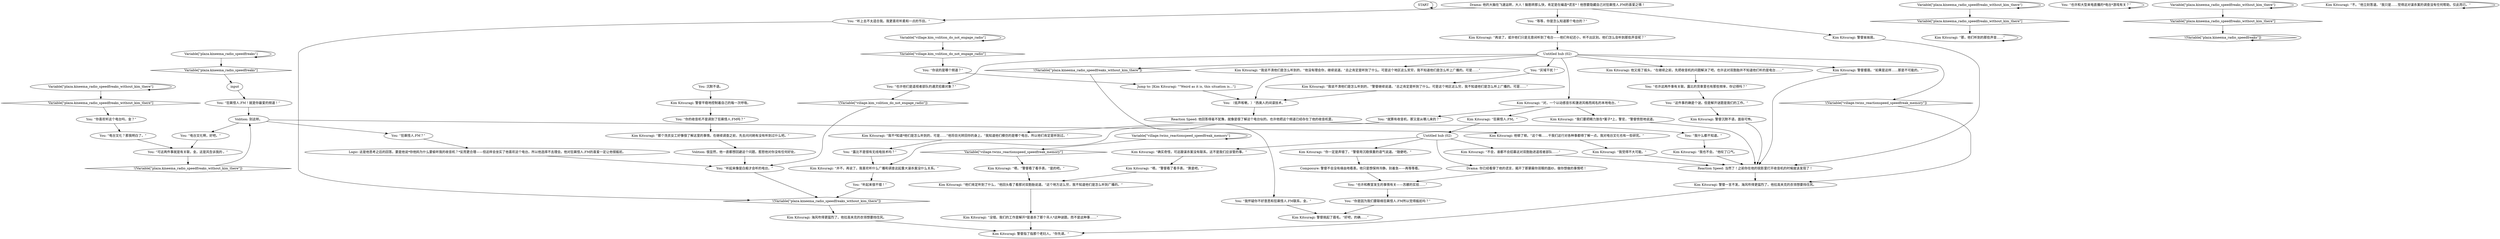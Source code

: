 # KIM SWITCH / TWINS AND RADIO
# Fires after you've heard the Twins testimony with Kim. He reveals he knows the station. Weird if true, worth giving them a call.
# ==================================================
digraph G {
	  0 [label="START"];
	  1 [label="input"];
	  2 [label="Kim Kitsuragi: “那，他们听到的那些声音……”"];
	  3 [label="Variable[\"village.twins_reactionspeed_speedfreak_memory\"]"];
	  4 [label="Variable[\"village.twins_reactionspeed_speedfreak_memory\"]", shape=diamond];
	  5 [label="!(Variable[\"village.twins_reactionspeed_speedfreak_memory\"])", shape=diamond];
	  6 [label="You: “也许他们是遥视者部队的通灵招募对象？”"];
	  7 [label="You: “也许和大型来电直播的*电台*游戏有关？”"];
	  8 [label="Kim Kitsuragi: “我觉得不大可能。”"];
	  9 [label="Drama: 他的大脑在飞速运转，大人！脑筋转那么快，肯定是在编造*谎言*！他想要隐藏自己对狂飙怪人.FM的喜爱之情！"];
	  10 [label="You: “也许这两件事有关联。露比的货車里也有那些频率，你记得吗？”"];
	  11 [label="Kim Kitsuragi: “那个洗衣女工好像很了解这里的事情。在继续调查之前，先去问问她有没有听到过什么吧。”"];
	  12 [label="Variable[\"plaza.kineema_radio_speedfreaks_without_kim_there\"]"];
	  13 [label="Variable[\"plaza.kineema_radio_speedfreaks_without_kim_there\"]", shape=diamond];
	  14 [label="!(Variable[\"plaza.kineema_radio_speedfreaks_without_kim_there\"])", shape=diamond];
	  15 [label="Kim Kitsuragi: 警督一言不发。海风吹得更猛烈了。他拉高夹克的衣领想要挡住风。"];
	  16 [label="Volition: 别这样。"];
	  17 [label="Kim Kitsuragi: 警督平稳地控制着自己的每一次呼吸。"];
	  18 [label="Kim Kitsuragi: “我说不清他们是怎么听到的，”警督继续说道。“总之肯定是听到了什么。可是这个地区这么穷，我不知道他们是怎么听上广播的。可是……”"];
	  19 [label="Kim Kitsuragi: 警督蹙眉。“如果是这样……那是不可能的。”"];
	  20 [label="You: “就算有收音机，那又是从哪儿来的？”"];
	  21 [label="You: “听上去不太适合我。我更喜欢听柔和一点的节目。”"];
	  22 [label="You: “电台文化？那我明白了。”"];
	  23 [label="Kim Kitsuragi: “并不。再说了，我喜欢听什么广播和调查这起重大谋杀案没什么关系。”"];
	  24 [label="Kim Kitsuragi: 警督耸耸肩。"];
	  25 [label="You: “电台文化啊，好吧。”"];
	  26 [label="You: “狂飙怪人.FM！就是你最爱的频道！”"];
	  27 [label="Variable[\"plaza.kineema_radio_speedfreaks_without_kim_there\"]"];
	  28 [label="Variable[\"plaza.kineema_radio_speedfreaks_without_kim_there\"]", shape=diamond];
	  29 [label="!(Variable[\"plaza.kineema_radio_speedfreaks_without_kim_there\"])", shape=diamond];
	  30 [label="You: “也许和教堂发生的事情有关——苏娜的实验……”"];
	  31 [label="Jump to: [Kim Kitsuragi: \"\"Weird as it is, this situation is...\"]"];
	  32 [label="Kim Kitsuragi: “狂飙怪人.FM。”"];
	  33 [label="You: “听起来像是白痴才会听的电台。”"];
	  34 [label="Kim Kitsuragi: “我说不清他们是怎么听到的，”他没有理会你，继续说道。“总之肯定是听到了什么。可是这个地区这么贫穷，我不知道他们是怎么听上广播的。可是……”"];
	  35 [label="You: “灰域干扰？”"];
	  36 [label="You: “我什么都不知道。”"];
	  37 [label="You: “等等，你是怎么知道那个电台的？”"];
	  38 [label="You: “你喜欢听这个电台吗，金？”"];
	  39 [label="Kim Kitsuragi: “你一定是弄错了，”警督用沉稳慎重的语气说道。“随便吧。”"];
	  40 [label="You: “这件事的确是个谜。但是解开谜题是我们的工作。”"];
	  41 [label="Kim Kitsuragi: 警督挑起了眉毛。“好吧，的确……”"];
	  42 [label="Kim Kitsuragi: “不。”他立刻答道。“我只是……觉得这对谋杀案的调查没有任何帮助。仅此而已。”"];
	  43 [label="Kim Kitsuragi: 海风吹得更猛烈了。他拉高夹克的衣领想要挡住风。"];
	  44 [label="Reaction Speed: 他回答得毫不犹豫，就像是很了解这个电台似的。也许他把这个频道已经存在了他的收音机里。"];
	  45 [label="Kim Kitsuragi: “我们要把精力放在*案子*上，警官，”警督愤怒地说道。"];
	  46 [label="You: “听起来很不错！”"];
	  47 [label="Drama: 你已经看穿了他的谎言，揭开了那蒙蔽你双眼的面纱。做你想做的事情吧！"];
	  48 [label="You: “你是因为我们要联络狂飙怪人.FM所以觉得尴尬吗？”"];
	  49 [label="Kim Kitsuragi: 警督沉默不语，面容可怖。"];
	  50 [label="Kim Kitsuragi: “没错。我们的工作是解开*是谁杀了那个吊人*这种谜题。而不是这种事……”"];
	  51 [label="Kim Kitsuragi: “我不*知道*他们是怎么听到的，可是……”他将目光转回你的身上。“我知道他们模仿的是哪个电台。所以他们肯定是听到过。”"];
	  52 [label="You: “狂飙怪人.FM？”"];
	  53 [label="You: “你的收音机不是调到了狂飙怪人.FM吗？”"];
	  54 [label="Variable[\"village.kim_volition_do_not_engage_radio\"]"];
	  55 [label="Variable[\"village.kim_volition_do_not_engage_radio\"]", shape=diamond];
	  56 [label="!(Variable[\"village.kim_volition_do_not_engage_radio\"])", shape=diamond];
	  57 [label="Kim Kitsuragi: “不会，谁都不会招募这对双胞胎进遥视者部队……”"];
	  58 [label="You: “我怀疑你不好意思和狂飙怪人.FM联系，金。”"];
	  59 [label="Variable[\"plaza.kineema_radio_speedfreaks\"]"];
	  60 [label="Variable[\"plaza.kineema_radio_speedfreaks\"]", shape=diamond];
	  61 [label="!(Variable[\"plaza.kineema_radio_speedfreaks\"])", shape=diamond];
	  62 [label="Kim Kitsuragi: “他们肯定听到了什么，”他回头看了看那对双胞胎说道。“这个地方这么穷，我不知道他们是怎么听到广播的。”"];
	  63 [label="Composure: 警督不会没有缘由地看表。他只是想保持冷静。别着急——再等等看。"];
	  64 [label="Logic: 这是他思考之后的回答。要是他说*你他妈为什么要偷听我的收音机？*反而更合理——但这样会坐实了他喜欢这个电台。所以他选择不去理会。他对狂飙怪人.FM的喜爱一定让他很尴尬。"];
	  65 [label="Kim Kitsuragi: “对，一个以动感音乐和激进风格而闻名的本地电台。”"];
	  66 [label="You: （低声咳嗽。）“西奥人的间谍技术。”"];
	  67 [label="Kim Kitsuragi: “确实奇怪，可这跟谋杀案没有联系。这不是我们应该管的事。”"];
	  68 [label="You: “可这两件事就是有关联，金。这是风告诉我的 。”"];
	  69 [label="Kim Kitsuragi: “嗯。”警督看了看手表。“算是吧。”"];
	  70 [label="Untitled hub (02)"];
	  71 [label="Variable[\"plaza.kineema_radio_speedfreaks_without_kim_there\"]"];
	  72 [label="Variable[\"plaza.kineema_radio_speedfreaks_without_kim_there\"]", shape=diamond];
	  73 [label="!(Variable[\"plaza.kineema_radio_speedfreaks_without_kim_there\"])", shape=diamond];
	  74 [label="Kim Kitsuragi: “嗯。”警督看了看手表。“是的吧。”"];
	  75 [label="Reaction Speed: 当然了！之前你在他的锐影里打开收音机的时候就该发现了！"];
	  76 [label="Kim Kitsuragi: 他又摇了摇头。“在继续之前，先把收音机的问题解决了吧。也许这对双胞胎并不知道他们听的是电台……”"];
	  77 [label="You: “露比不是很有无线电技术吗？”"];
	  78 [label="You: “你说的是哪个频道？”"];
	  79 [label="Volition: 很显然，他一直都想回避这个问题。惹怒他对你没有任何好处。"];
	  80 [label="Kim Kitsuragi: 警督指了指那个老妇人。“你先请。”"];
	  81 [label="Kim Kitsuragi: “再说了。或许他们只是无意间听到了电台——他们年纪还小，听不出区别。他们怎么会听到那些声音呢？”"];
	  82 [label="Kim Kitsuragi: 他顿了顿。“这个嘛……干我们这行对各种事都得了解一点。我对电台文化也有一些研究。”"];
	  83 [label="You: 沉默不语。"];
	  84 [label="Kim Kitsuragi: “我也不会。”他叹了口气。"];
	  85 [label="Untitled hub (02)"];
	  0 -> 0
	  1 -> 26
	  2 -> 2
	  3 -> 3
	  3 -> 4
	  4 -> 74
	  5 -> 15
	  6 -> 56
	  7 -> 7
	  8 -> 75
	  9 -> 24
	  9 -> 21
	  9 -> 37
	  10 -> 40
	  11 -> 79
	  12 -> 12
	  12 -> 13
	  13 -> 38
	  14 -> 16
	  15 -> 80
	  16 -> 25
	  16 -> 82
	  16 -> 52
	  17 -> 53
	  18 -> 66
	  19 -> 75
	  20 -> 23
	  21 -> 73
	  22 -> 68
	  23 -> 46
	  24 -> 75
	  25 -> 68
	  26 -> 16
	  27 -> 27
	  27 -> 28
	  28 -> 61
	  29 -> 58
	  30 -> 48
	  31 -> 66
	  32 -> 70
	  33 -> 73
	  34 -> 66
	  35 -> 18
	  36 -> 84
	  37 -> 81
	  38 -> 22
	  39 -> 63
	  40 -> 49
	  42 -> 42
	  43 -> 80
	  44 -> 51
	  44 -> 36
	  45 -> 75
	  46 -> 73
	  47 -> 30
	  48 -> 41
	  49 -> 75
	  50 -> 80
	  51 -> 77
	  52 -> 64
	  53 -> 11
	  54 -> 54
	  54 -> 55
	  55 -> 78
	  56 -> 33
	  57 -> 75
	  58 -> 41
	  59 -> 59
	  59 -> 60
	  60 -> 1
	  61 -> 61
	  62 -> 50
	  63 -> 30
	  64 -> 33
	  65 -> 32
	  65 -> 20
	  65 -> 45
	  66 -> 44
	  67 -> 69
	  68 -> 14
	  69 -> 62
	  70 -> 57
	  70 -> 67
	  70 -> 39
	  70 -> 47
	  71 -> 72
	  71 -> 71
	  72 -> 2
	  73 -> 43
	  74 -> 62
	  75 -> 15
	  76 -> 10
	  77 -> 23
	  78 -> 31
	  79 -> 33
	  81 -> 85
	  82 -> 8
	  83 -> 17
	  84 -> 75
	  85 -> 65
	  85 -> 34
	  85 -> 35
	  85 -> 5
	  85 -> 6
	  85 -> 76
	  85 -> 19
	  85 -> 29
}


